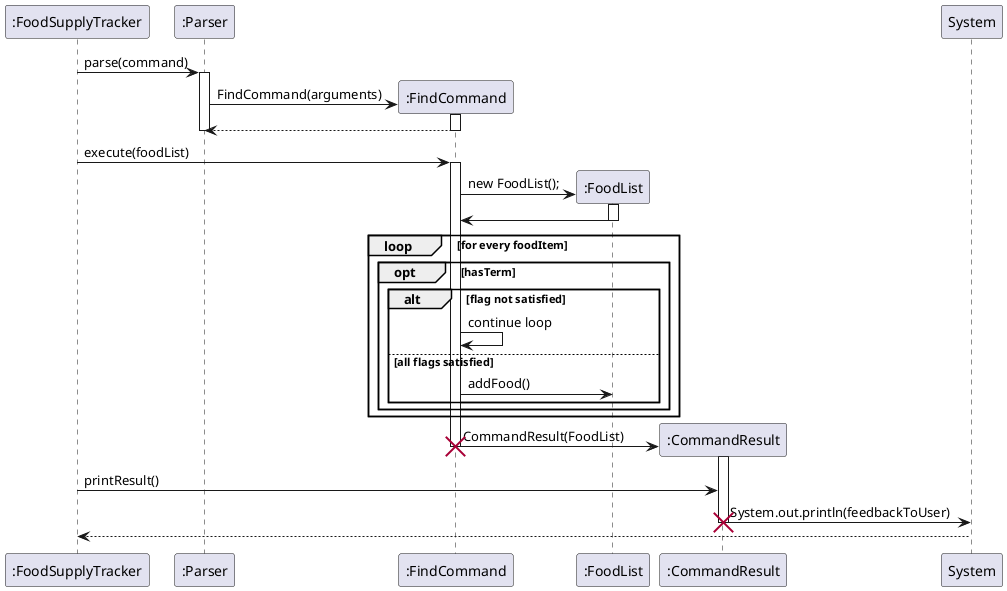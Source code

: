 @startuml

":FoodSupplyTracker" -> ":Parser": parse(command)
activate ":Parser"

create ":FindCommand"
":FindCommand" <- ":Parser" : FindCommand(arguments)
activate ":FindCommand"
":FindCommand" --> ":Parser"
deactivate ":FindCommand"
deactivate ":Parser"

":FoodSupplyTracker" -> ":FindCommand" : execute(foodList)
activate ":FindCommand"

create ":FoodList" as Result
":FindCommand" -> Result: new FoodList();
activate Result
Result -> ":FindCommand"
deactivate Result

loop for every foodItem
    opt hasTerm
        alt flag not satisfied
             ":FindCommand" -> ":FindCommand": continue loop
        else all flags satisfied
            ":FindCommand" -> Result: addFood()
        end
    end
end


create ":CommandResult"
":FindCommand" -> ":CommandResult" : CommandResult(FoodList)
activate ":CommandResult"
deactivate ":FindCommand"
destroy ":FindCommand"

":FoodSupplyTracker" -> ":CommandResult": printResult()
":CommandResult"->System: System.out.println(feedbackToUser)
deactivate ":CommandResult"
destroy ":CommandResult"

System --> ":FoodSupplyTracker"
@enduml